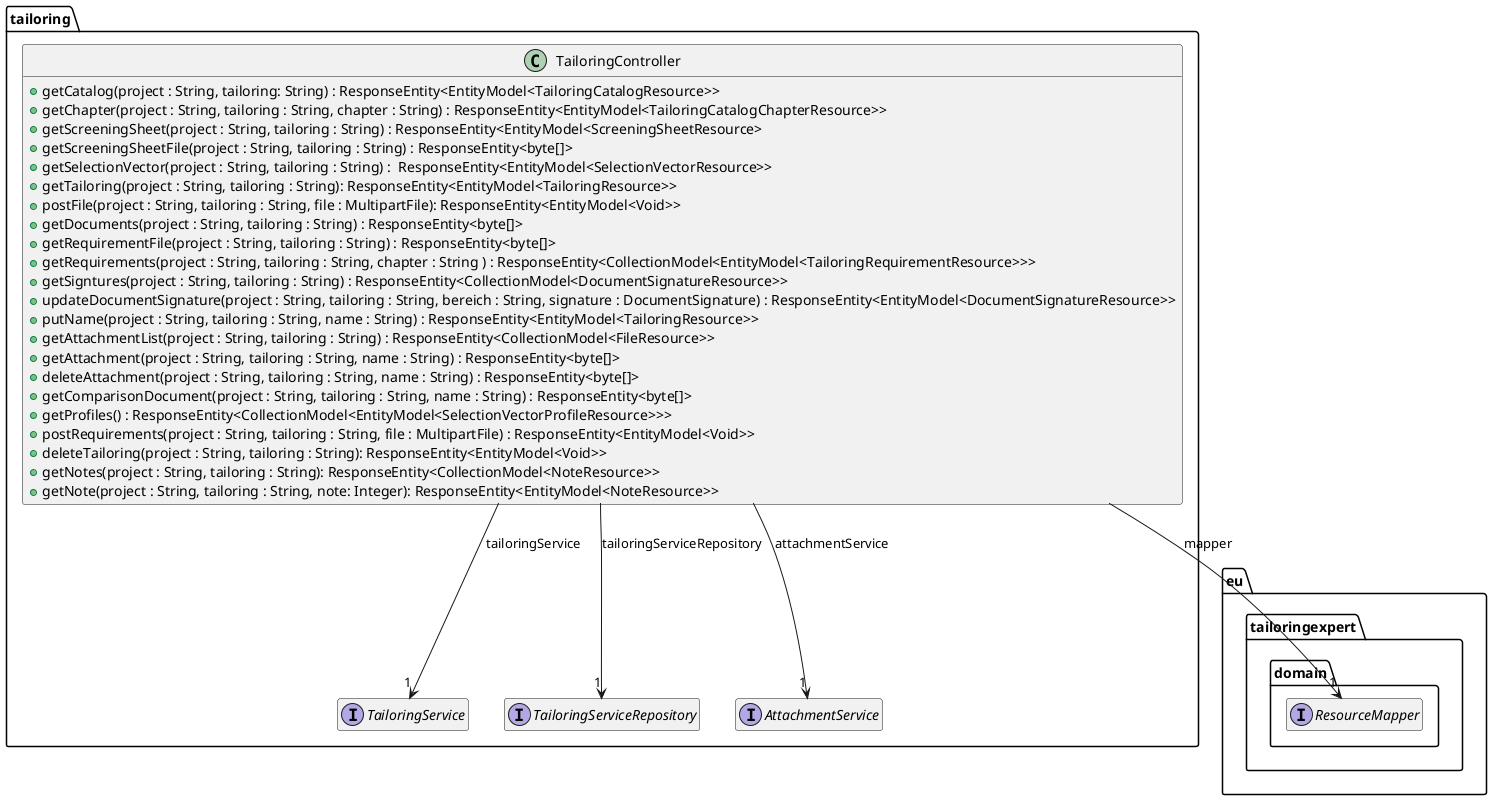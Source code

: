 @startuml
hide empty members

package eu.tailoringexpert {
    package domain {
        interface ResourceMapper
    }
}

package tailoring {


    interface TailoringService {
    }

    interface TailoringServiceRepository {
    }

    interface AttachmentService {
    }

    class TailoringController {
        +getCatalog(project : String, tailoring: String) : ResponseEntity<EntityModel<TailoringCatalogResource>>
        +getChapter(project : String, tailoring : String, chapter : String) : ResponseEntity<EntityModel<TailoringCatalogChapterResource>>
        +getScreeningSheet(project : String, tailoring : String) : ResponseEntity<EntityModel<ScreeningSheetResource>
        +getScreeningSheetFile(project : String, tailoring : String) : ResponseEntity<byte[]>
        +getSelectionVector(project : String, tailoring : String) :  ResponseEntity<EntityModel<SelectionVectorResource>>
        +getTailoring(project : String, tailoring : String): ResponseEntity<EntityModel<TailoringResource>>
        +postFile(project : String, tailoring : String, file : MultipartFile): ResponseEntity<EntityModel<Void>>
        +getDocuments(project : String, tailoring : String) : ResponseEntity<byte[]>
        +getRequirementFile(project : String, tailoring : String) : ResponseEntity<byte[]>
        +getRequirements(project : String, tailoring : String, chapter : String ) : ResponseEntity<CollectionModel<EntityModel<TailoringRequirementResource>>>
        +getSigntures(project : String, tailoring : String) : ResponseEntity<CollectionModel<DocumentSignatureResource>>
        +updateDocumentSignature(project : String, tailoring : String, bereich : String, signature : DocumentSignature) : ResponseEntity<EntityModel<DocumentSignatureResource>>
        +putName(project : String, tailoring : String, name : String) : ResponseEntity<EntityModel<TailoringResource>>
        +getAttachmentList(project : String, tailoring : String) : ResponseEntity<CollectionModel<FileResource>>
        +getAttachment(project : String, tailoring : String, name : String) : ResponseEntity<byte[]>
        +deleteAttachment(project : String, tailoring : String, name : String) : ResponseEntity<byte[]>
        +getComparisonDocument(project : String, tailoring : String, name : String) : ResponseEntity<byte[]>
        +getProfiles() : ResponseEntity<CollectionModel<EntityModel<SelectionVectorProfileResource>>>
        +postRequirements(project : String, tailoring : String, file : MultipartFile) : ResponseEntity<EntityModel<Void>>
        +deleteTailoring(project : String, tailoring : String): ResponseEntity<EntityModel<Void>>
        +getNotes(project : String, tailoring : String): ResponseEntity<CollectionModel<NoteResource>>
        +getNote(project : String, tailoring : String, note: Integer): ResponseEntity<EntityModel<NoteResource>>
    }


    TailoringController --> "1" ResourceMapper : mapper
    TailoringController --> "1" TailoringService : tailoringService
    TailoringController --> "1" TailoringServiceRepository : tailoringServiceRepository
    TailoringController --> "1" AttachmentService : attachmentService

}
@enduml

